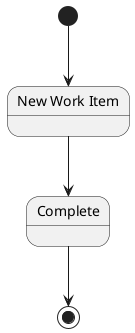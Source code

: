 @startuml

state "New Work Item" as nwi
state "Complete" as com

[*] --> nwi
nwi --> com
com --> [*]



@enduml